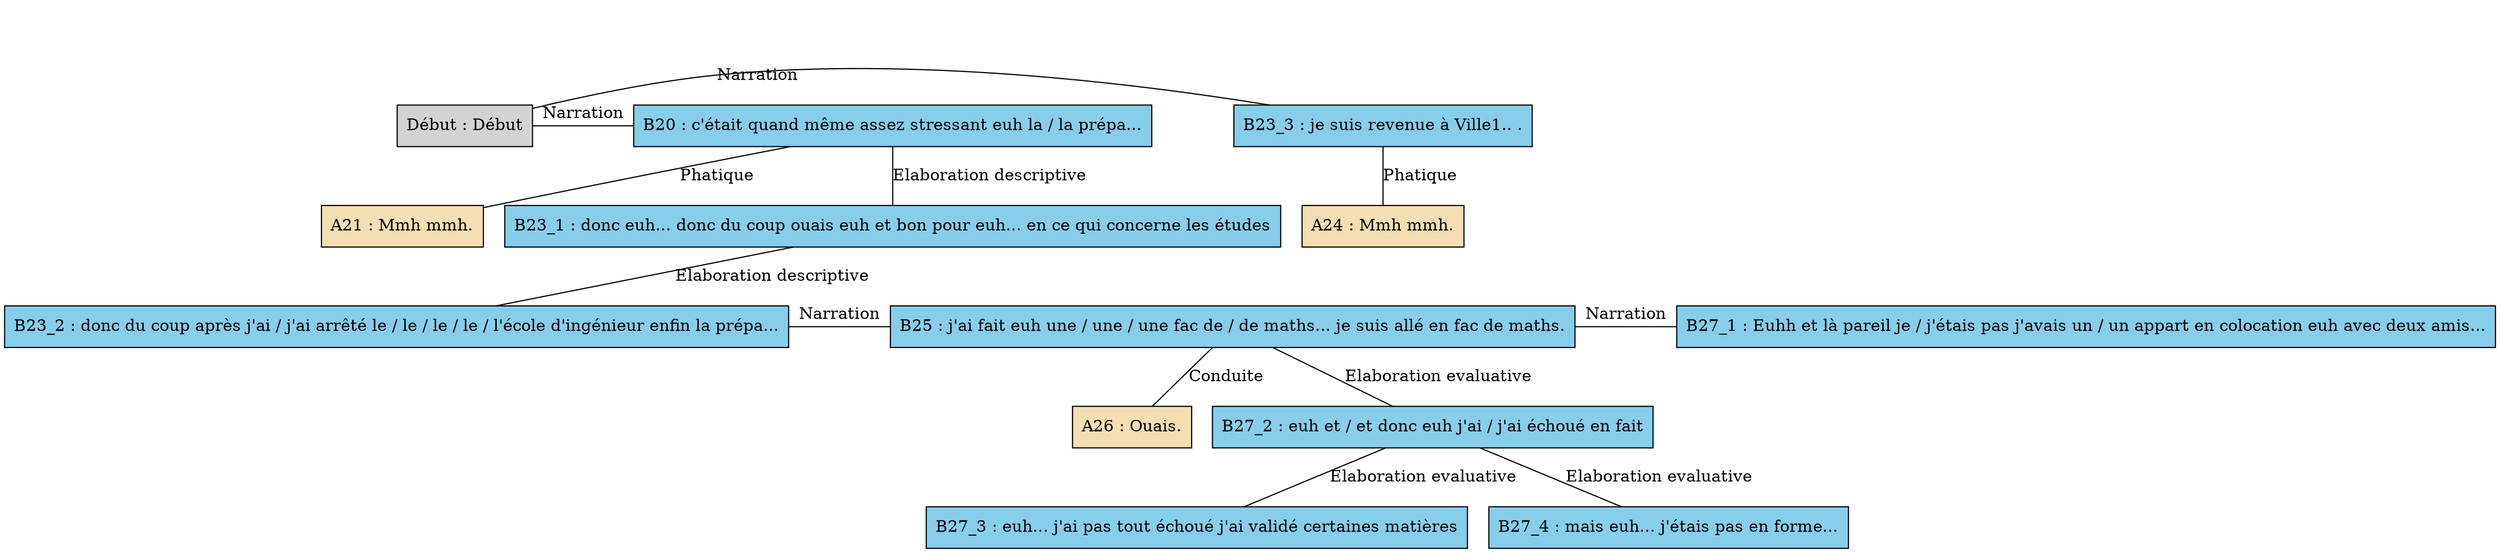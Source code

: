 digraph "Nord_-_A10" {
	node [shape=box style=filled]
	newrank=true
	zero [style=invis]
	"Début" [label="Début : Début"]
	B20 [label="B20 : c'était quand même assez stressant euh la / la prépa..." fillcolor=skyblue]
	A21 [label="A21 : Mmh mmh." fillcolor=wheat]
	B23_1 [label="B23_1 : donc euh... donc du coup ouais euh et bon pour euh... en ce qui concerne les études" fillcolor=skyblue]
	B23_2 [label="B23_2 : donc du coup après j'ai / j'ai arrêté le / le / le / le / l'école d'ingénieur enfin la prépa..." fillcolor=skyblue]
	B23_3 [label="B23_3 : je suis revenue à Ville1.. ." fillcolor=skyblue]
	A24 [label="A24 : Mmh mmh." fillcolor=wheat]
	B25 [label="B25 : j'ai fait euh une / une / une fac de / de maths... je suis allé en fac de maths." fillcolor=skyblue]
	A26 [label="A26 : Ouais." fillcolor=wheat]
	B27_1 [label="B27_1 : Euhh et là pareil je / j'étais pas j'avais un / un appart en colocation euh avec deux amis..." fillcolor=skyblue]
	B27_2 [label="B27_2 : euh et / et donc euh j'ai / j'ai échoué en fait" fillcolor=skyblue]
	B27_3 [label="B27_3 : euh... j'ai pas tout échoué j'ai validé certaines matières" fillcolor=skyblue]
	B27_4 [label="B27_4 : mais euh... j'étais pas en forme..." fillcolor=skyblue]
	zero -> "Début" [label="" style=invis]
	zero -> B20 [style=invis weight=1]
	"Début" -> B20 [label=Narration constraint=false dir=none]
	B20 -> A21 [label=Phatique dir=none weight=2]
	B20 -> B23_1 [label="Elaboration descriptive" dir=none weight=2]
	B23_1 -> B23_2 [label="Elaboration descriptive" dir=none weight=2]
	zero -> B23_3 [style=invis weight=1]
	"Début" -> B23_3 [label=Narration constraint=false dir=none]
	B23_3 -> A24 [label=Phatique dir=none weight=2]
	B23_1 -> B25 [style=invis weight=1]
	B23_2 -> B25 [label=Narration constraint=false dir=none]
	B25 -> A26 [label=Conduite dir=none weight=2]
	B23_1 -> B27_1 [style=invis weight=1]
	B25 -> B27_1 [label=Narration constraint=false dir=none]
	B25 -> B27_2 [label="Elaboration evaluative" dir=none weight=2]
	B27_2 -> B27_3 [label="Elaboration evaluative" dir=none weight=2]
	B27_2 -> B27_4 [label="Elaboration evaluative" dir=none weight=2]
}
